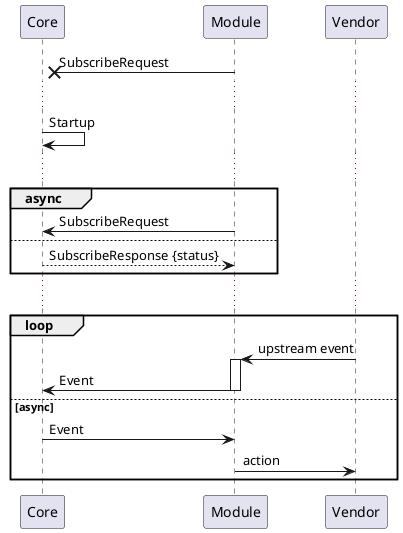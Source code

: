 @startuml
participant Core
participant Module
participant Vendor

Module -x Core : SubscribeRequest

...

Core -> Core : Startup

...

group async
Module -> Core : SubscribeRequest
else
Core --> Module : SubscribeResponse {status}
end

...

loop
	Vendor -> Module ++ : upstream event
	Module -> Core -- : Event
else async
    Core -> Module : Event
    Module -> Vendor : action
end
@enduml

